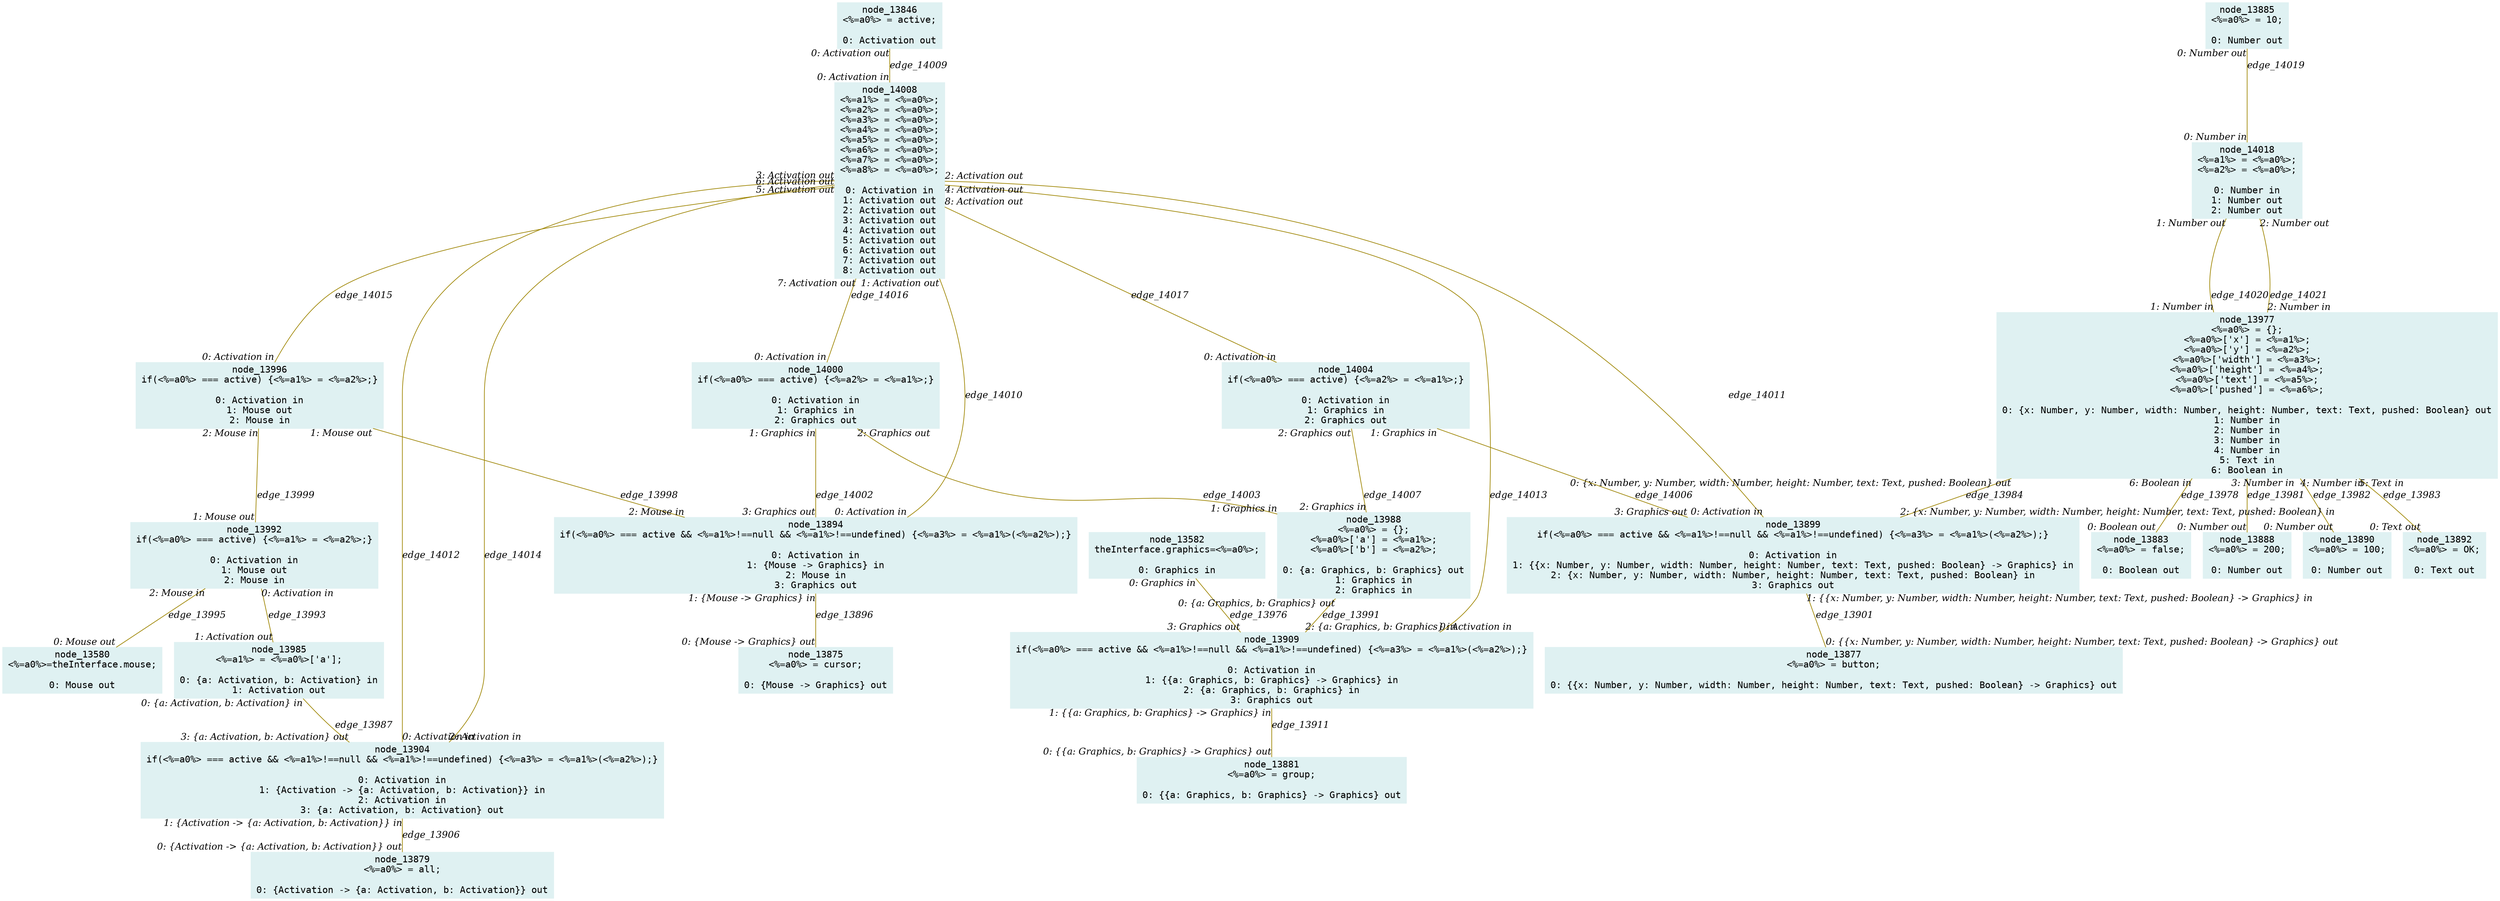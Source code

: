 digraph g{node_13580 [shape="box", style="filled", color="#dff1f2", fontname="Courier", label="node_13580
<%=a0%>=theInterface.mouse;

0: Mouse out" ]
node_13582 [shape="box", style="filled", color="#dff1f2", fontname="Courier", label="node_13582
theInterface.graphics=<%=a0%>;

0: Graphics in" ]
node_13846 [shape="box", style="filled", color="#dff1f2", fontname="Courier", label="node_13846
<%=a0%> = active;

0: Activation out" ]
node_13875 [shape="box", style="filled", color="#dff1f2", fontname="Courier", label="node_13875
<%=a0%> = cursor;

0: {Mouse -> Graphics} out" ]
node_13877 [shape="box", style="filled", color="#dff1f2", fontname="Courier", label="node_13877
<%=a0%> = button;

0: {{x: Number, y: Number, width: Number, height: Number, text: Text, pushed: Boolean} -> Graphics} out" ]
node_13879 [shape="box", style="filled", color="#dff1f2", fontname="Courier", label="node_13879
<%=a0%> = all;

0: {Activation -> {a: Activation, b: Activation}} out" ]
node_13881 [shape="box", style="filled", color="#dff1f2", fontname="Courier", label="node_13881
<%=a0%> = group;

0: {{a: Graphics, b: Graphics} -> Graphics} out" ]
node_13883 [shape="box", style="filled", color="#dff1f2", fontname="Courier", label="node_13883
<%=a0%> = false;

0: Boolean out" ]
node_13885 [shape="box", style="filled", color="#dff1f2", fontname="Courier", label="node_13885
<%=a0%> = 10;

0: Number out" ]
node_13888 [shape="box", style="filled", color="#dff1f2", fontname="Courier", label="node_13888
<%=a0%> = 200;

0: Number out" ]
node_13890 [shape="box", style="filled", color="#dff1f2", fontname="Courier", label="node_13890
<%=a0%> = 100;

0: Number out" ]
node_13892 [shape="box", style="filled", color="#dff1f2", fontname="Courier", label="node_13892
<%=a0%> = OK;

0: Text out" ]
node_13894 [shape="box", style="filled", color="#dff1f2", fontname="Courier", label="node_13894
if(<%=a0%> === active && <%=a1%>!==null && <%=a1%>!==undefined) {<%=a3%> = <%=a1%>(<%=a2%>);}

0: Activation in
1: {Mouse -> Graphics} in
2: Mouse in
3: Graphics out" ]
node_13899 [shape="box", style="filled", color="#dff1f2", fontname="Courier", label="node_13899
if(<%=a0%> === active && <%=a1%>!==null && <%=a1%>!==undefined) {<%=a3%> = <%=a1%>(<%=a2%>);}

0: Activation in
1: {{x: Number, y: Number, width: Number, height: Number, text: Text, pushed: Boolean} -> Graphics} in
2: {x: Number, y: Number, width: Number, height: Number, text: Text, pushed: Boolean} in
3: Graphics out" ]
node_13904 [shape="box", style="filled", color="#dff1f2", fontname="Courier", label="node_13904
if(<%=a0%> === active && <%=a1%>!==null && <%=a1%>!==undefined) {<%=a3%> = <%=a1%>(<%=a2%>);}

0: Activation in
1: {Activation -> {a: Activation, b: Activation}} in
2: Activation in
3: {a: Activation, b: Activation} out" ]
node_13909 [shape="box", style="filled", color="#dff1f2", fontname="Courier", label="node_13909
if(<%=a0%> === active && <%=a1%>!==null && <%=a1%>!==undefined) {<%=a3%> = <%=a1%>(<%=a2%>);}

0: Activation in
1: {{a: Graphics, b: Graphics} -> Graphics} in
2: {a: Graphics, b: Graphics} in
3: Graphics out" ]
node_13977 [shape="box", style="filled", color="#dff1f2", fontname="Courier", label="node_13977
<%=a0%> = {};
<%=a0%>['x'] = <%=a1%>;
<%=a0%>['y'] = <%=a2%>;
<%=a0%>['width'] = <%=a3%>;
<%=a0%>['height'] = <%=a4%>;
<%=a0%>['text'] = <%=a5%>;
<%=a0%>['pushed'] = <%=a6%>;

0: {x: Number, y: Number, width: Number, height: Number, text: Text, pushed: Boolean} out
1: Number in
2: Number in
3: Number in
4: Number in
5: Text in
6: Boolean in" ]
node_13985 [shape="box", style="filled", color="#dff1f2", fontname="Courier", label="node_13985
<%=a1%> = <%=a0%>['a'];

0: {a: Activation, b: Activation} in
1: Activation out" ]
node_13988 [shape="box", style="filled", color="#dff1f2", fontname="Courier", label="node_13988
<%=a0%> = {};
<%=a0%>['a'] = <%=a1%>;
<%=a0%>['b'] = <%=a2%>;

0: {a: Graphics, b: Graphics} out
1: Graphics in
2: Graphics in" ]
node_13992 [shape="box", style="filled", color="#dff1f2", fontname="Courier", label="node_13992
if(<%=a0%> === active) {<%=a1%> = <%=a2%>;}

0: Activation in
1: Mouse out
2: Mouse in" ]
node_13996 [shape="box", style="filled", color="#dff1f2", fontname="Courier", label="node_13996
if(<%=a0%> === active) {<%=a1%> = <%=a2%>;}

0: Activation in
1: Mouse out
2: Mouse in" ]
node_14000 [shape="box", style="filled", color="#dff1f2", fontname="Courier", label="node_14000
if(<%=a0%> === active) {<%=a2%> = <%=a1%>;}

0: Activation in
1: Graphics in
2: Graphics out" ]
node_14004 [shape="box", style="filled", color="#dff1f2", fontname="Courier", label="node_14004
if(<%=a0%> === active) {<%=a2%> = <%=a1%>;}

0: Activation in
1: Graphics in
2: Graphics out" ]
node_14008 [shape="box", style="filled", color="#dff1f2", fontname="Courier", label="node_14008
<%=a1%> = <%=a0%>;
<%=a2%> = <%=a0%>;
<%=a3%> = <%=a0%>;
<%=a4%> = <%=a0%>;
<%=a5%> = <%=a0%>;
<%=a6%> = <%=a0%>;
<%=a7%> = <%=a0%>;
<%=a8%> = <%=a0%>;

0: Activation in
1: Activation out
2: Activation out
3: Activation out
4: Activation out
5: Activation out
6: Activation out
7: Activation out
8: Activation out" ]
node_14018 [shape="box", style="filled", color="#dff1f2", fontname="Courier", label="node_14018
<%=a1%> = <%=a0%>;
<%=a2%> = <%=a0%>;

0: Number in
1: Number out
2: Number out" ]
node_13894 -> node_13875 [dir=none, arrowHead=none, fontname="Times-Italic", arrowsize=1, color="#9d8400", label="edge_13896",  headlabel="0: {Mouse -> Graphics} out", taillabel="1: {Mouse -> Graphics} in" ]
node_13899 -> node_13877 [dir=none, arrowHead=none, fontname="Times-Italic", arrowsize=1, color="#9d8400", label="edge_13901",  headlabel="0: {{x: Number, y: Number, width: Number, height: Number, text: Text, pushed: Boolean} -> Graphics} out", taillabel="1: {{x: Number, y: Number, width: Number, height: Number, text: Text, pushed: Boolean} -> Graphics} in" ]
node_13904 -> node_13879 [dir=none, arrowHead=none, fontname="Times-Italic", arrowsize=1, color="#9d8400", label="edge_13906",  headlabel="0: {Activation -> {a: Activation, b: Activation}} out", taillabel="1: {Activation -> {a: Activation, b: Activation}} in" ]
node_13909 -> node_13881 [dir=none, arrowHead=none, fontname="Times-Italic", arrowsize=1, color="#9d8400", label="edge_13911",  headlabel="0: {{a: Graphics, b: Graphics} -> Graphics} out", taillabel="1: {{a: Graphics, b: Graphics} -> Graphics} in" ]
node_13582 -> node_13909 [dir=none, arrowHead=none, fontname="Times-Italic", arrowsize=1, color="#9d8400", label="edge_13976",  headlabel="3: Graphics out", taillabel="0: Graphics in" ]
node_13977 -> node_13883 [dir=none, arrowHead=none, fontname="Times-Italic", arrowsize=1, color="#9d8400", label="edge_13978",  headlabel="0: Boolean out", taillabel="6: Boolean in" ]
node_13977 -> node_13888 [dir=none, arrowHead=none, fontname="Times-Italic", arrowsize=1, color="#9d8400", label="edge_13981",  headlabel="0: Number out", taillabel="3: Number in" ]
node_13977 -> node_13890 [dir=none, arrowHead=none, fontname="Times-Italic", arrowsize=1, color="#9d8400", label="edge_13982",  headlabel="0: Number out", taillabel="4: Number in" ]
node_13977 -> node_13892 [dir=none, arrowHead=none, fontname="Times-Italic", arrowsize=1, color="#9d8400", label="edge_13983",  headlabel="0: Text out", taillabel="5: Text in" ]
node_13977 -> node_13899 [dir=none, arrowHead=none, fontname="Times-Italic", arrowsize=1, color="#9d8400", label="edge_13984",  headlabel="2: {x: Number, y: Number, width: Number, height: Number, text: Text, pushed: Boolean} in", taillabel="0: {x: Number, y: Number, width: Number, height: Number, text: Text, pushed: Boolean} out" ]
node_13985 -> node_13904 [dir=none, arrowHead=none, fontname="Times-Italic", arrowsize=1, color="#9d8400", label="edge_13987",  headlabel="3: {a: Activation, b: Activation} out", taillabel="0: {a: Activation, b: Activation} in" ]
node_13988 -> node_13909 [dir=none, arrowHead=none, fontname="Times-Italic", arrowsize=1, color="#9d8400", label="edge_13991",  headlabel="2: {a: Graphics, b: Graphics} in", taillabel="0: {a: Graphics, b: Graphics} out" ]
node_13992 -> node_13985 [dir=none, arrowHead=none, fontname="Times-Italic", arrowsize=1, color="#9d8400", label="edge_13993",  headlabel="1: Activation out", taillabel="0: Activation in" ]
node_13992 -> node_13580 [dir=none, arrowHead=none, fontname="Times-Italic", arrowsize=1, color="#9d8400", label="edge_13995",  headlabel="0: Mouse out", taillabel="2: Mouse in" ]
node_13996 -> node_13894 [dir=none, arrowHead=none, fontname="Times-Italic", arrowsize=1, color="#9d8400", label="edge_13998",  headlabel="2: Mouse in", taillabel="1: Mouse out" ]
node_13996 -> node_13992 [dir=none, arrowHead=none, fontname="Times-Italic", arrowsize=1, color="#9d8400", label="edge_13999",  headlabel="1: Mouse out", taillabel="2: Mouse in" ]
node_14000 -> node_13894 [dir=none, arrowHead=none, fontname="Times-Italic", arrowsize=1, color="#9d8400", label="edge_14002",  headlabel="3: Graphics out", taillabel="1: Graphics in" ]
node_14000 -> node_13988 [dir=none, arrowHead=none, fontname="Times-Italic", arrowsize=1, color="#9d8400", label="edge_14003",  headlabel="1: Graphics in", taillabel="2: Graphics out" ]
node_14004 -> node_13899 [dir=none, arrowHead=none, fontname="Times-Italic", arrowsize=1, color="#9d8400", label="edge_14006",  headlabel="3: Graphics out", taillabel="1: Graphics in" ]
node_14004 -> node_13988 [dir=none, arrowHead=none, fontname="Times-Italic", arrowsize=1, color="#9d8400", label="edge_14007",  headlabel="2: Graphics in", taillabel="2: Graphics out" ]
node_13846 -> node_14008 [dir=none, arrowHead=none, fontname="Times-Italic", arrowsize=1, color="#9d8400", label="edge_14009",  headlabel="0: Activation in", taillabel="0: Activation out" ]
node_14008 -> node_13894 [dir=none, arrowHead=none, fontname="Times-Italic", arrowsize=1, color="#9d8400", label="edge_14010",  headlabel="0: Activation in", taillabel="1: Activation out" ]
node_14008 -> node_13899 [dir=none, arrowHead=none, fontname="Times-Italic", arrowsize=1, color="#9d8400", label="edge_14011",  headlabel="0: Activation in", taillabel="2: Activation out" ]
node_14008 -> node_13904 [dir=none, arrowHead=none, fontname="Times-Italic", arrowsize=1, color="#9d8400", label="edge_14012",  headlabel="0: Activation in", taillabel="3: Activation out" ]
node_14008 -> node_13909 [dir=none, arrowHead=none, fontname="Times-Italic", arrowsize=1, color="#9d8400", label="edge_14013",  headlabel="0: Activation in", taillabel="4: Activation out" ]
node_14008 -> node_13904 [dir=none, arrowHead=none, fontname="Times-Italic", arrowsize=1, color="#9d8400", label="edge_14014",  headlabel="2: Activation in", taillabel="5: Activation out" ]
node_14008 -> node_13996 [dir=none, arrowHead=none, fontname="Times-Italic", arrowsize=1, color="#9d8400", label="edge_14015",  headlabel="0: Activation in", taillabel="6: Activation out" ]
node_14008 -> node_14000 [dir=none, arrowHead=none, fontname="Times-Italic", arrowsize=1, color="#9d8400", label="edge_14016",  headlabel="0: Activation in", taillabel="7: Activation out" ]
node_14008 -> node_14004 [dir=none, arrowHead=none, fontname="Times-Italic", arrowsize=1, color="#9d8400", label="edge_14017",  headlabel="0: Activation in", taillabel="8: Activation out" ]
node_13885 -> node_14018 [dir=none, arrowHead=none, fontname="Times-Italic", arrowsize=1, color="#9d8400", label="edge_14019",  headlabel="0: Number in", taillabel="0: Number out" ]
node_14018 -> node_13977 [dir=none, arrowHead=none, fontname="Times-Italic", arrowsize=1, color="#9d8400", label="edge_14020",  headlabel="1: Number in", taillabel="1: Number out" ]
node_14018 -> node_13977 [dir=none, arrowHead=none, fontname="Times-Italic", arrowsize=1, color="#9d8400", label="edge_14021",  headlabel="2: Number in", taillabel="2: Number out" ]
}